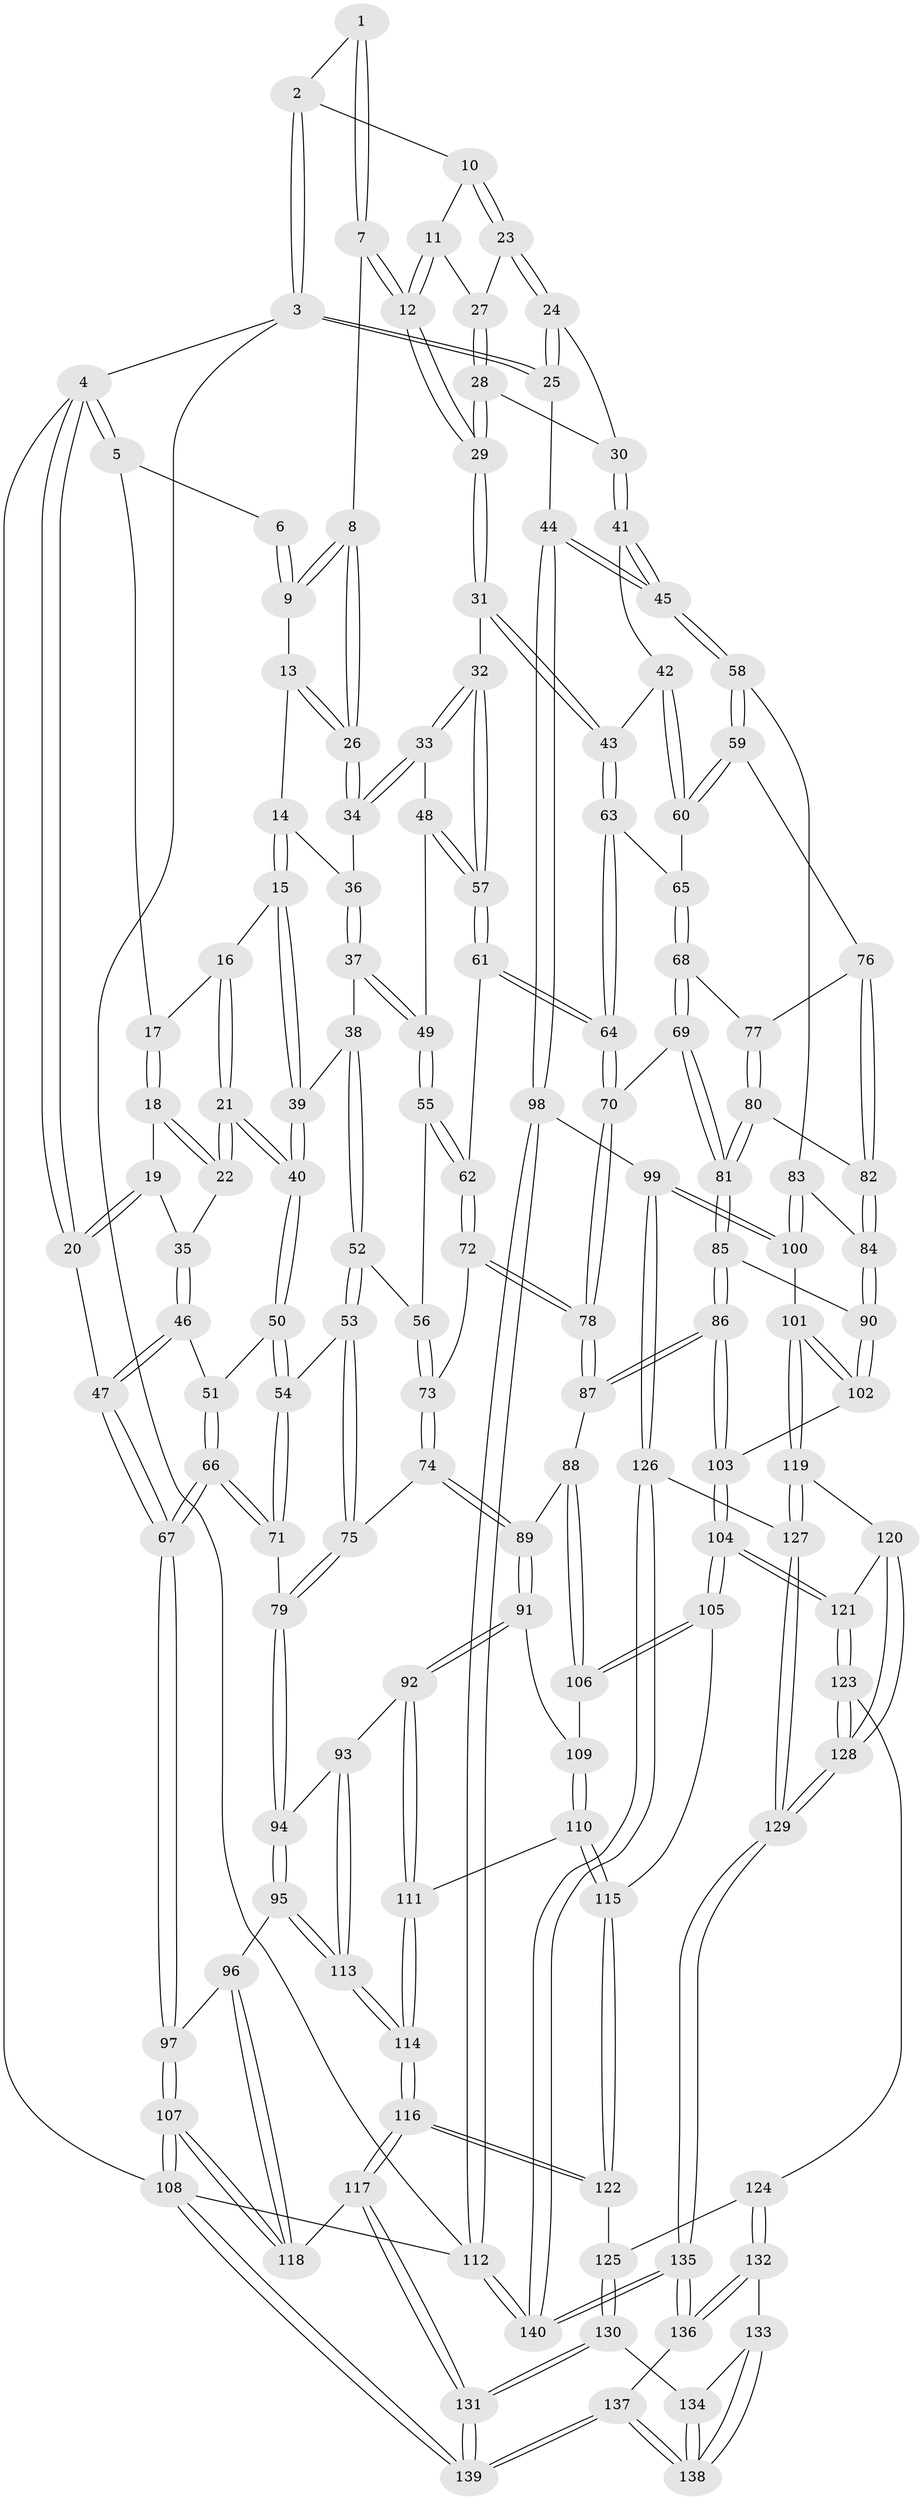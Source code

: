 // Generated by graph-tools (version 1.1) at 2025/51/03/09/25 03:51:04]
// undirected, 140 vertices, 347 edges
graph export_dot {
graph [start="1"]
  node [color=gray90,style=filled];
  1 [pos="+0.6433051989875178+0"];
  2 [pos="+0.7305869009036143+0"];
  3 [pos="+1+0"];
  4 [pos="+0+0"];
  5 [pos="+0.18776782668992753+0"];
  6 [pos="+0.46082446685634654+0"];
  7 [pos="+0.5962610237065954+0.10547163661129692"];
  8 [pos="+0.5772044556223556+0.11533159912715438"];
  9 [pos="+0.44713551701219456+0.017385861956979474"];
  10 [pos="+0.7671091982828744+0"];
  11 [pos="+0.6962329292077746+0.11071603568248195"];
  12 [pos="+0.6665765755010835+0.16102500903280337"];
  13 [pos="+0.4402871683788657+0.05148774514556859"];
  14 [pos="+0.36562757084013986+0.13372048078570162"];
  15 [pos="+0.35742603612298257+0.13645142227890175"];
  16 [pos="+0.29724945370876776+0.04242095732968738"];
  17 [pos="+0.19010572697039105+0"];
  18 [pos="+0.17425764900246207+0.029354860831492524"];
  19 [pos="+0.03377198164804617+0.12168609403230639"];
  20 [pos="+0+0.05781280777205823"];
  21 [pos="+0.2268291159335208+0.19085376487149408"];
  22 [pos="+0.17962680598470585+0.16395330100212013"];
  23 [pos="+0.8301524602538635+0.03640840831963462"];
  24 [pos="+0.8615235994967403+0.07319354650669818"];
  25 [pos="+1+0.14276842720158803"];
  26 [pos="+0.5167760290408393+0.16544974151669017"];
  27 [pos="+0.7660732481415108+0.12151926452925443"];
  28 [pos="+0.7504566998284883+0.1586031914504293"];
  29 [pos="+0.6822350949449252+0.20188771817363269"];
  30 [pos="+0.8524429647708708+0.19127215222999605"];
  31 [pos="+0.6791282523811362+0.2544439396392617"];
  32 [pos="+0.6702320550919663+0.2589257884718004"];
  33 [pos="+0.5120604437377413+0.2020189107105309"];
  34 [pos="+0.509774661400584+0.19093541668987463"];
  35 [pos="+0.17204689058848607+0.16663051066312187"];
  36 [pos="+0.42824170974988995+0.1730522969577198"];
  37 [pos="+0.39933967849228996+0.25460989817148244"];
  38 [pos="+0.36467871480484393+0.23669545675300918"];
  39 [pos="+0.31148229579410464+0.18881132756374186"];
  40 [pos="+0.24797525131933326+0.2066931457482966"];
  41 [pos="+0.8596647364340835+0.2262049102066399"];
  42 [pos="+0.7512122154035041+0.26957308438559313"];
  43 [pos="+0.7167756934220835+0.27214681618607967"];
  44 [pos="+1+0.3841481875423381"];
  45 [pos="+1+0.3822167455515597"];
  46 [pos="+0.08576258475659403+0.24903195818294743"];
  47 [pos="+0+0.38212746651268853"];
  48 [pos="+0.48563505006342733+0.25999003295294965"];
  49 [pos="+0.43357824226338376+0.2857069484757714"];
  50 [pos="+0.2438556514189931+0.3245797628023413"];
  51 [pos="+0.19044549129981864+0.3204042468708294"];
  52 [pos="+0.31459945394790356+0.37420518932063657"];
  53 [pos="+0.28800330129921015+0.38367811003342506"];
  54 [pos="+0.2530346741069177+0.3451247147896195"];
  55 [pos="+0.41037495823287273+0.34954085769953747"];
  56 [pos="+0.4045021002031715+0.35510668547114366"];
  57 [pos="+0.5854080880918147+0.37214479878282214"];
  58 [pos="+1+0.39933146092951805"];
  59 [pos="+0.9099968597901802+0.4147237996410669"];
  60 [pos="+0.8595751501999978+0.3913191874649884"];
  61 [pos="+0.5848719973133167+0.3752478865273887"];
  62 [pos="+0.5648863627021985+0.39295331957460716"];
  63 [pos="+0.7401092159077615+0.3694594598128835"];
  64 [pos="+0.669593994749067+0.4351551400466074"];
  65 [pos="+0.7498531817700718+0.375812057298999"];
  66 [pos="+0+0.40434677172451555"];
  67 [pos="+0+0.3966926502482913"];
  68 [pos="+0.7620130114560655+0.4538104028592036"];
  69 [pos="+0.6943719404851764+0.4810375368272512"];
  70 [pos="+0.6849567784239504+0.46950241377685104"];
  71 [pos="+0.04517971368591235+0.45325998504958886"];
  72 [pos="+0.5118681045672638+0.4988117337181234"];
  73 [pos="+0.4557776898715146+0.482015311814521"];
  74 [pos="+0.3138591435436955+0.5206104603226518"];
  75 [pos="+0.280735004113323+0.49332951175030537"];
  76 [pos="+0.8492836726148458+0.4516213931208238"];
  77 [pos="+0.8207277618928831+0.46017347558259925"];
  78 [pos="+0.5240970205751158+0.5278829743908818"];
  79 [pos="+0.17476950161407764+0.5295133223802578"];
  80 [pos="+0.7692654506679222+0.5365483020882963"];
  81 [pos="+0.7012429309539836+0.5442582527098833"];
  82 [pos="+0.818384277593751+0.5656262432067901"];
  83 [pos="+0.858969289954673+0.5868892006751255"];
  84 [pos="+0.8308147690526485+0.5863698270993406"];
  85 [pos="+0.6922201876926976+0.564520492461208"];
  86 [pos="+0.6366657249396516+0.6220708929514865"];
  87 [pos="+0.5273677931847655+0.5426694301493236"];
  88 [pos="+0.5209490826624507+0.5499302521537459"];
  89 [pos="+0.341832391161156+0.6077530783415646"];
  90 [pos="+0.7987704015036454+0.6226340066763899"];
  91 [pos="+0.34195910230617577+0.6100572411701993"];
  92 [pos="+0.22324363085301782+0.6660482086805594"];
  93 [pos="+0.21509402307424985+0.6660560338467499"];
  94 [pos="+0.16753095812027297+0.5731664162445113"];
  95 [pos="+0.05585829163017726+0.6848815925801708"];
  96 [pos="+0.050307662792651996+0.6849560405656443"];
  97 [pos="+0+0.5928587451391111"];
  98 [pos="+1+0.708831271722303"];
  99 [pos="+1+0.7315494540292652"];
  100 [pos="+0.9620047853276054+0.7450680129368193"];
  101 [pos="+0.8747885127158211+0.775424993563173"];
  102 [pos="+0.7942032099369795+0.663253148708915"];
  103 [pos="+0.6411833536996617+0.675908372770749"];
  104 [pos="+0.6277045764566475+0.7284089324268587"];
  105 [pos="+0.4697214148587637+0.7224099309506617"];
  106 [pos="+0.45355807362279776+0.683419190706529"];
  107 [pos="+0+0.8841086102011416"];
  108 [pos="+0+1"];
  109 [pos="+0.34724392554897754+0.6205641578756005"];
  110 [pos="+0.3146854955879724+0.7406389082668554"];
  111 [pos="+0.30962283999910595+0.7461160326200968"];
  112 [pos="+1+1"];
  113 [pos="+0.16215133782711963+0.7450983178740045"];
  114 [pos="+0.23475489186139237+0.9269558862602774"];
  115 [pos="+0.4570740378053957+0.7424400025443946"];
  116 [pos="+0.2349022520770803+0.9311721169605007"];
  117 [pos="+0.23278586301894305+0.9405854662958539"];
  118 [pos="+0.04419565945479555+0.8663339491502047"];
  119 [pos="+0.8550885355708665+0.7939005233105029"];
  120 [pos="+0.7988249941438438+0.8004459018113044"];
  121 [pos="+0.6525381909825115+0.7881958678954856"];
  122 [pos="+0.44799972275961375+0.788112419227182"];
  123 [pos="+0.6317731277839248+0.8415291924497378"];
  124 [pos="+0.6270383729593084+0.8452140339836748"];
  125 [pos="+0.5041784788438172+0.8703768405491609"];
  126 [pos="+0.9096312460198549+0.9771741170162708"];
  127 [pos="+0.8572353390662089+0.889305967336978"];
  128 [pos="+0.7266987521922763+0.9707825981900283"];
  129 [pos="+0.7346054719265013+0.9902471088253434"];
  130 [pos="+0.4719550249796839+0.9266355849711633"];
  131 [pos="+0.2612716975647559+1"];
  132 [pos="+0.6158496015176154+0.8790246020761001"];
  133 [pos="+0.5838084711284295+0.9325635746646541"];
  134 [pos="+0.5101216609646273+0.9452358728314931"];
  135 [pos="+0.7257175640357475+1"];
  136 [pos="+0.6543033209791868+1"];
  137 [pos="+0.629076911181759+1"];
  138 [pos="+0.5697741499089912+1"];
  139 [pos="+0.25172073337982737+1"];
  140 [pos="+0.9783784188376081+1"];
  1 -- 2;
  1 -- 7;
  1 -- 7;
  2 -- 3;
  2 -- 3;
  2 -- 10;
  3 -- 4;
  3 -- 25;
  3 -- 25;
  3 -- 112;
  4 -- 5;
  4 -- 5;
  4 -- 20;
  4 -- 20;
  4 -- 108;
  5 -- 6;
  5 -- 17;
  6 -- 9;
  6 -- 9;
  7 -- 8;
  7 -- 12;
  7 -- 12;
  8 -- 9;
  8 -- 9;
  8 -- 26;
  8 -- 26;
  9 -- 13;
  10 -- 11;
  10 -- 23;
  10 -- 23;
  11 -- 12;
  11 -- 12;
  11 -- 27;
  12 -- 29;
  12 -- 29;
  13 -- 14;
  13 -- 26;
  13 -- 26;
  14 -- 15;
  14 -- 15;
  14 -- 36;
  15 -- 16;
  15 -- 39;
  15 -- 39;
  16 -- 17;
  16 -- 21;
  16 -- 21;
  17 -- 18;
  17 -- 18;
  18 -- 19;
  18 -- 22;
  18 -- 22;
  19 -- 20;
  19 -- 20;
  19 -- 35;
  20 -- 47;
  21 -- 22;
  21 -- 22;
  21 -- 40;
  21 -- 40;
  22 -- 35;
  23 -- 24;
  23 -- 24;
  23 -- 27;
  24 -- 25;
  24 -- 25;
  24 -- 30;
  25 -- 44;
  26 -- 34;
  26 -- 34;
  27 -- 28;
  27 -- 28;
  28 -- 29;
  28 -- 29;
  28 -- 30;
  29 -- 31;
  29 -- 31;
  30 -- 41;
  30 -- 41;
  31 -- 32;
  31 -- 43;
  31 -- 43;
  32 -- 33;
  32 -- 33;
  32 -- 57;
  32 -- 57;
  33 -- 34;
  33 -- 34;
  33 -- 48;
  34 -- 36;
  35 -- 46;
  35 -- 46;
  36 -- 37;
  36 -- 37;
  37 -- 38;
  37 -- 49;
  37 -- 49;
  38 -- 39;
  38 -- 52;
  38 -- 52;
  39 -- 40;
  39 -- 40;
  40 -- 50;
  40 -- 50;
  41 -- 42;
  41 -- 45;
  41 -- 45;
  42 -- 43;
  42 -- 60;
  42 -- 60;
  43 -- 63;
  43 -- 63;
  44 -- 45;
  44 -- 45;
  44 -- 98;
  44 -- 98;
  45 -- 58;
  45 -- 58;
  46 -- 47;
  46 -- 47;
  46 -- 51;
  47 -- 67;
  47 -- 67;
  48 -- 49;
  48 -- 57;
  48 -- 57;
  49 -- 55;
  49 -- 55;
  50 -- 51;
  50 -- 54;
  50 -- 54;
  51 -- 66;
  51 -- 66;
  52 -- 53;
  52 -- 53;
  52 -- 56;
  53 -- 54;
  53 -- 75;
  53 -- 75;
  54 -- 71;
  54 -- 71;
  55 -- 56;
  55 -- 62;
  55 -- 62;
  56 -- 73;
  56 -- 73;
  57 -- 61;
  57 -- 61;
  58 -- 59;
  58 -- 59;
  58 -- 83;
  59 -- 60;
  59 -- 60;
  59 -- 76;
  60 -- 65;
  61 -- 62;
  61 -- 64;
  61 -- 64;
  62 -- 72;
  62 -- 72;
  63 -- 64;
  63 -- 64;
  63 -- 65;
  64 -- 70;
  64 -- 70;
  65 -- 68;
  65 -- 68;
  66 -- 67;
  66 -- 67;
  66 -- 71;
  66 -- 71;
  67 -- 97;
  67 -- 97;
  68 -- 69;
  68 -- 69;
  68 -- 77;
  69 -- 70;
  69 -- 81;
  69 -- 81;
  70 -- 78;
  70 -- 78;
  71 -- 79;
  72 -- 73;
  72 -- 78;
  72 -- 78;
  73 -- 74;
  73 -- 74;
  74 -- 75;
  74 -- 89;
  74 -- 89;
  75 -- 79;
  75 -- 79;
  76 -- 77;
  76 -- 82;
  76 -- 82;
  77 -- 80;
  77 -- 80;
  78 -- 87;
  78 -- 87;
  79 -- 94;
  79 -- 94;
  80 -- 81;
  80 -- 81;
  80 -- 82;
  81 -- 85;
  81 -- 85;
  82 -- 84;
  82 -- 84;
  83 -- 84;
  83 -- 100;
  83 -- 100;
  84 -- 90;
  84 -- 90;
  85 -- 86;
  85 -- 86;
  85 -- 90;
  86 -- 87;
  86 -- 87;
  86 -- 103;
  86 -- 103;
  87 -- 88;
  88 -- 89;
  88 -- 106;
  88 -- 106;
  89 -- 91;
  89 -- 91;
  90 -- 102;
  90 -- 102;
  91 -- 92;
  91 -- 92;
  91 -- 109;
  92 -- 93;
  92 -- 111;
  92 -- 111;
  93 -- 94;
  93 -- 113;
  93 -- 113;
  94 -- 95;
  94 -- 95;
  95 -- 96;
  95 -- 113;
  95 -- 113;
  96 -- 97;
  96 -- 118;
  96 -- 118;
  97 -- 107;
  97 -- 107;
  98 -- 99;
  98 -- 112;
  98 -- 112;
  99 -- 100;
  99 -- 100;
  99 -- 126;
  99 -- 126;
  100 -- 101;
  101 -- 102;
  101 -- 102;
  101 -- 119;
  101 -- 119;
  102 -- 103;
  103 -- 104;
  103 -- 104;
  104 -- 105;
  104 -- 105;
  104 -- 121;
  104 -- 121;
  105 -- 106;
  105 -- 106;
  105 -- 115;
  106 -- 109;
  107 -- 108;
  107 -- 108;
  107 -- 118;
  107 -- 118;
  108 -- 139;
  108 -- 139;
  108 -- 112;
  109 -- 110;
  109 -- 110;
  110 -- 111;
  110 -- 115;
  110 -- 115;
  111 -- 114;
  111 -- 114;
  112 -- 140;
  112 -- 140;
  113 -- 114;
  113 -- 114;
  114 -- 116;
  114 -- 116;
  115 -- 122;
  115 -- 122;
  116 -- 117;
  116 -- 117;
  116 -- 122;
  116 -- 122;
  117 -- 118;
  117 -- 131;
  117 -- 131;
  119 -- 120;
  119 -- 127;
  119 -- 127;
  120 -- 121;
  120 -- 128;
  120 -- 128;
  121 -- 123;
  121 -- 123;
  122 -- 125;
  123 -- 124;
  123 -- 128;
  123 -- 128;
  124 -- 125;
  124 -- 132;
  124 -- 132;
  125 -- 130;
  125 -- 130;
  126 -- 127;
  126 -- 140;
  126 -- 140;
  127 -- 129;
  127 -- 129;
  128 -- 129;
  128 -- 129;
  129 -- 135;
  129 -- 135;
  130 -- 131;
  130 -- 131;
  130 -- 134;
  131 -- 139;
  131 -- 139;
  132 -- 133;
  132 -- 136;
  132 -- 136;
  133 -- 134;
  133 -- 138;
  133 -- 138;
  134 -- 138;
  134 -- 138;
  135 -- 136;
  135 -- 136;
  135 -- 140;
  135 -- 140;
  136 -- 137;
  137 -- 138;
  137 -- 138;
  137 -- 139;
  137 -- 139;
}
